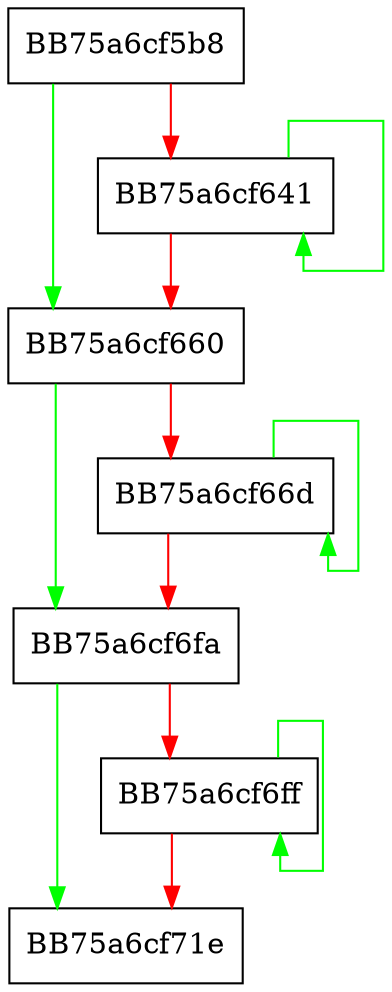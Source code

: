 digraph GetSigSeq {
  node [shape="box"];
  graph [splines=ortho];
  BB75a6cf5b8 -> BB75a6cf660 [color="green"];
  BB75a6cf5b8 -> BB75a6cf641 [color="red"];
  BB75a6cf641 -> BB75a6cf641 [color="green"];
  BB75a6cf641 -> BB75a6cf660 [color="red"];
  BB75a6cf660 -> BB75a6cf6fa [color="green"];
  BB75a6cf660 -> BB75a6cf66d [color="red"];
  BB75a6cf66d -> BB75a6cf66d [color="green"];
  BB75a6cf66d -> BB75a6cf6fa [color="red"];
  BB75a6cf6fa -> BB75a6cf71e [color="green"];
  BB75a6cf6fa -> BB75a6cf6ff [color="red"];
  BB75a6cf6ff -> BB75a6cf6ff [color="green"];
  BB75a6cf6ff -> BB75a6cf71e [color="red"];
}